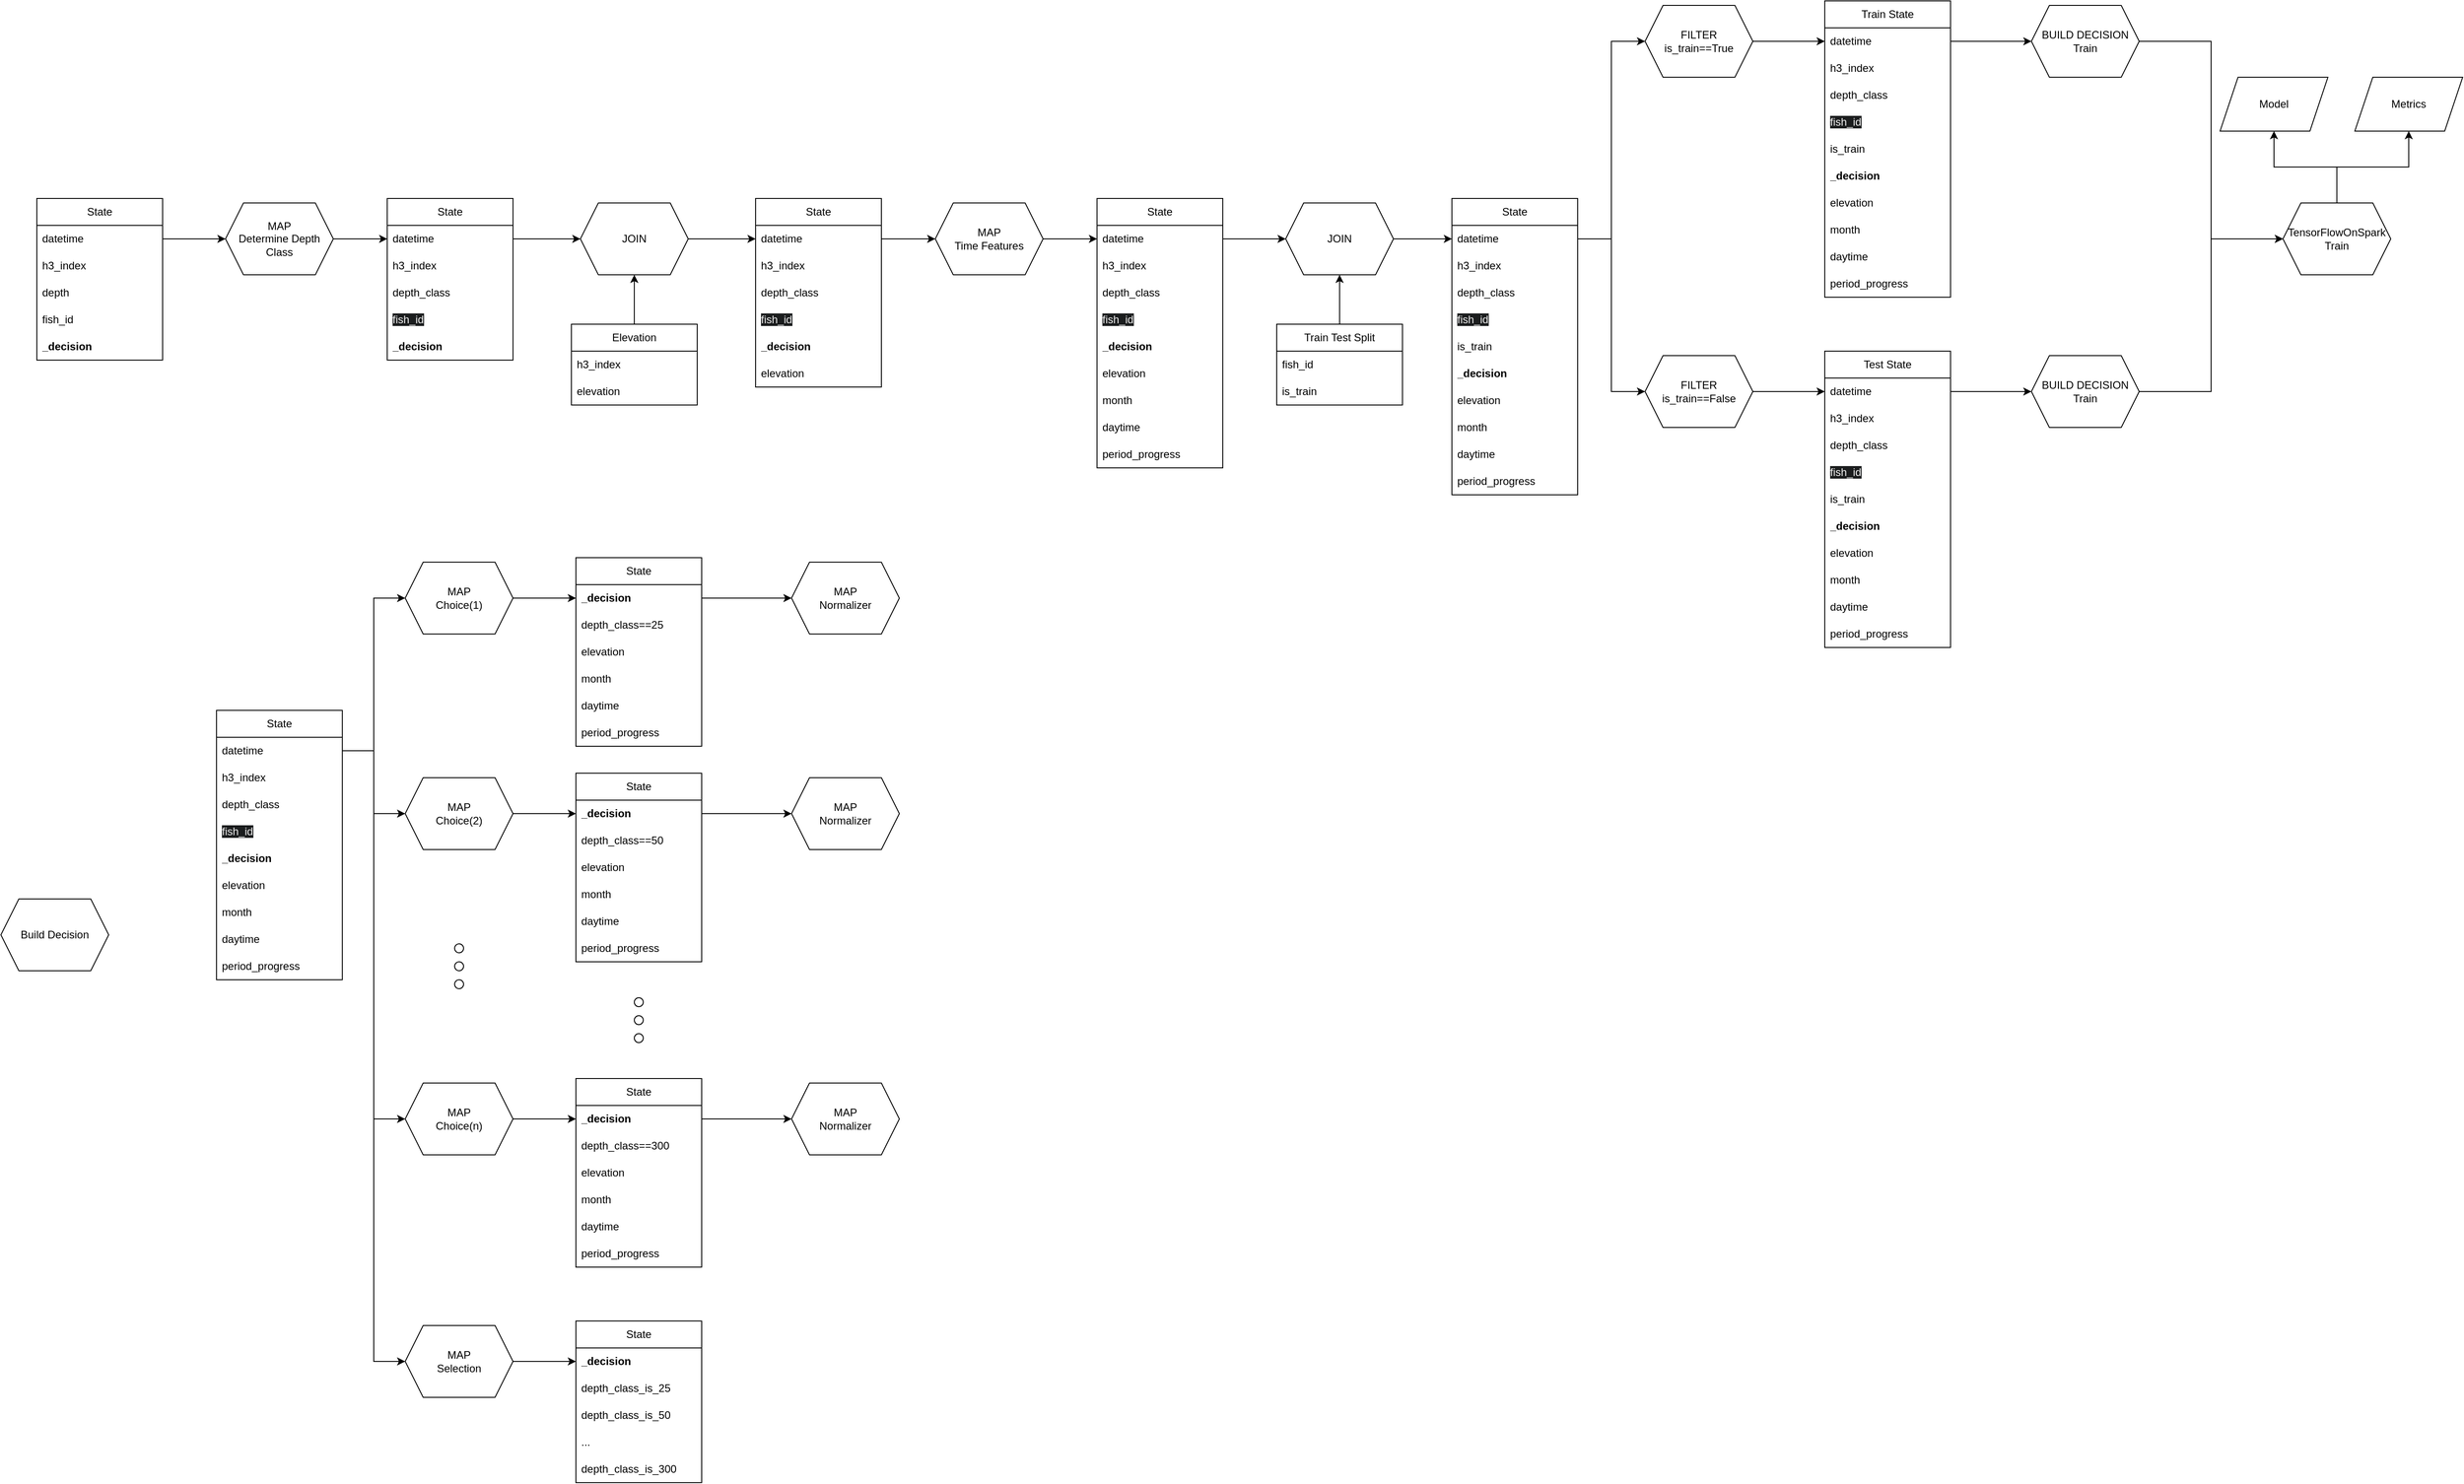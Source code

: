 <mxfile version="24.5.3" type="device">
  <diagram name="Page-1" id="E86EeXEcmg90PaaKGNug">
    <mxGraphModel dx="2213" dy="2139" grid="1" gridSize="10" guides="1" tooltips="1" connect="1" arrows="1" fold="1" page="1" pageScale="1" pageWidth="850" pageHeight="1100" math="0" shadow="0">
      <root>
        <mxCell id="0" />
        <mxCell id="1" parent="0" />
        <mxCell id="7WTOKNfVNyTTBPL0uS3q-1" value="State" style="swimlane;fontStyle=0;childLayout=stackLayout;horizontal=1;startSize=30;horizontalStack=0;resizeParent=1;resizeParentMax=0;resizeLast=0;collapsible=1;marginBottom=0;whiteSpace=wrap;html=1;" vertex="1" parent="1">
          <mxGeometry x="90" y="200" width="140" height="180" as="geometry" />
        </mxCell>
        <mxCell id="7WTOKNfVNyTTBPL0uS3q-2" value="datetime" style="text;strokeColor=none;fillColor=none;align=left;verticalAlign=middle;spacingLeft=4;spacingRight=4;overflow=hidden;points=[[0,0.5],[1,0.5]];portConstraint=eastwest;rotatable=0;whiteSpace=wrap;html=1;" vertex="1" parent="7WTOKNfVNyTTBPL0uS3q-1">
          <mxGeometry y="30" width="140" height="30" as="geometry" />
        </mxCell>
        <mxCell id="7WTOKNfVNyTTBPL0uS3q-3" value="h3_index" style="text;strokeColor=none;fillColor=none;align=left;verticalAlign=middle;spacingLeft=4;spacingRight=4;overflow=hidden;points=[[0,0.5],[1,0.5]];portConstraint=eastwest;rotatable=0;whiteSpace=wrap;html=1;" vertex="1" parent="7WTOKNfVNyTTBPL0uS3q-1">
          <mxGeometry y="60" width="140" height="30" as="geometry" />
        </mxCell>
        <mxCell id="7WTOKNfVNyTTBPL0uS3q-38" value="depth_class" style="text;strokeColor=none;fillColor=none;align=left;verticalAlign=middle;spacingLeft=4;spacingRight=4;overflow=hidden;points=[[0,0.5],[1,0.5]];portConstraint=eastwest;rotatable=0;whiteSpace=wrap;html=1;" vertex="1" parent="7WTOKNfVNyTTBPL0uS3q-1">
          <mxGeometry y="90" width="140" height="30" as="geometry" />
        </mxCell>
        <mxCell id="7WTOKNfVNyTTBPL0uS3q-114" value="&lt;meta charset=&quot;utf-8&quot;&gt;&lt;span style=&quot;color: rgb(240, 240, 240); font-family: Helvetica; font-size: 12px; font-style: normal; font-variant-ligatures: normal; font-variant-caps: normal; font-weight: 400; letter-spacing: normal; orphans: 2; text-align: left; text-indent: 0px; text-transform: none; widows: 2; word-spacing: 0px; -webkit-text-stroke-width: 0px; white-space: normal; background-color: rgb(27, 29, 30); text-decoration-thickness: initial; text-decoration-style: initial; text-decoration-color: initial; display: inline !important; float: none;&quot;&gt;fish_id&lt;/span&gt;" style="text;strokeColor=none;fillColor=none;align=left;verticalAlign=middle;spacingLeft=4;spacingRight=4;overflow=hidden;points=[[0,0.5],[1,0.5]];portConstraint=eastwest;rotatable=0;whiteSpace=wrap;html=1;" vertex="1" parent="7WTOKNfVNyTTBPL0uS3q-1">
          <mxGeometry y="120" width="140" height="30" as="geometry" />
        </mxCell>
        <mxCell id="7WTOKNfVNyTTBPL0uS3q-51" value="&lt;b&gt;_decision&lt;/b&gt;" style="text;strokeColor=none;fillColor=none;align=left;verticalAlign=middle;spacingLeft=4;spacingRight=4;overflow=hidden;points=[[0,0.5],[1,0.5]];portConstraint=eastwest;rotatable=0;whiteSpace=wrap;html=1;" vertex="1" parent="7WTOKNfVNyTTBPL0uS3q-1">
          <mxGeometry y="150" width="140" height="30" as="geometry" />
        </mxCell>
        <mxCell id="7WTOKNfVNyTTBPL0uS3q-15" style="edgeStyle=orthogonalEdgeStyle;rounded=0;orthogonalLoop=1;jettySize=auto;html=1;exitX=1;exitY=0.5;exitDx=0;exitDy=0;" edge="1" parent="1" source="7WTOKNfVNyTTBPL0uS3q-5" target="7WTOKNfVNyTTBPL0uS3q-12">
          <mxGeometry relative="1" as="geometry" />
        </mxCell>
        <mxCell id="7WTOKNfVNyTTBPL0uS3q-5" value="JOIN" style="shape=hexagon;perimeter=hexagonPerimeter2;whiteSpace=wrap;html=1;fixedSize=1;" vertex="1" parent="1">
          <mxGeometry x="305" y="205" width="120" height="80" as="geometry" />
        </mxCell>
        <mxCell id="7WTOKNfVNyTTBPL0uS3q-10" style="edgeStyle=orthogonalEdgeStyle;rounded=0;orthogonalLoop=1;jettySize=auto;html=1;exitX=0.5;exitY=0;exitDx=0;exitDy=0;entryX=0.5;entryY=1;entryDx=0;entryDy=0;" edge="1" parent="1" source="7WTOKNfVNyTTBPL0uS3q-6" target="7WTOKNfVNyTTBPL0uS3q-5">
          <mxGeometry relative="1" as="geometry" />
        </mxCell>
        <mxCell id="7WTOKNfVNyTTBPL0uS3q-6" value="Elevation" style="swimlane;fontStyle=0;childLayout=stackLayout;horizontal=1;startSize=30;horizontalStack=0;resizeParent=1;resizeParentMax=0;resizeLast=0;collapsible=1;marginBottom=0;whiteSpace=wrap;html=1;" vertex="1" parent="1">
          <mxGeometry x="295" y="340" width="140" height="90" as="geometry" />
        </mxCell>
        <mxCell id="7WTOKNfVNyTTBPL0uS3q-7" value="h3_index" style="text;strokeColor=none;fillColor=none;align=left;verticalAlign=middle;spacingLeft=4;spacingRight=4;overflow=hidden;points=[[0,0.5],[1,0.5]];portConstraint=eastwest;rotatable=0;whiteSpace=wrap;html=1;" vertex="1" parent="7WTOKNfVNyTTBPL0uS3q-6">
          <mxGeometry y="30" width="140" height="30" as="geometry" />
        </mxCell>
        <mxCell id="7WTOKNfVNyTTBPL0uS3q-8" value="elevation" style="text;strokeColor=none;fillColor=none;align=left;verticalAlign=middle;spacingLeft=4;spacingRight=4;overflow=hidden;points=[[0,0.5],[1,0.5]];portConstraint=eastwest;rotatable=0;whiteSpace=wrap;html=1;" vertex="1" parent="7WTOKNfVNyTTBPL0uS3q-6">
          <mxGeometry y="60" width="140" height="30" as="geometry" />
        </mxCell>
        <mxCell id="7WTOKNfVNyTTBPL0uS3q-9" style="edgeStyle=orthogonalEdgeStyle;rounded=0;orthogonalLoop=1;jettySize=auto;html=1;exitX=1;exitY=0.5;exitDx=0;exitDy=0;" edge="1" parent="1" source="7WTOKNfVNyTTBPL0uS3q-2" target="7WTOKNfVNyTTBPL0uS3q-5">
          <mxGeometry relative="1" as="geometry" />
        </mxCell>
        <mxCell id="7WTOKNfVNyTTBPL0uS3q-11" value="State" style="swimlane;fontStyle=0;childLayout=stackLayout;horizontal=1;startSize=30;horizontalStack=0;resizeParent=1;resizeParentMax=0;resizeLast=0;collapsible=1;marginBottom=0;whiteSpace=wrap;html=1;" vertex="1" parent="1">
          <mxGeometry x="500" y="200" width="140" height="210" as="geometry" />
        </mxCell>
        <mxCell id="7WTOKNfVNyTTBPL0uS3q-12" value="datetime" style="text;strokeColor=none;fillColor=none;align=left;verticalAlign=middle;spacingLeft=4;spacingRight=4;overflow=hidden;points=[[0,0.5],[1,0.5]];portConstraint=eastwest;rotatable=0;whiteSpace=wrap;html=1;" vertex="1" parent="7WTOKNfVNyTTBPL0uS3q-11">
          <mxGeometry y="30" width="140" height="30" as="geometry" />
        </mxCell>
        <mxCell id="7WTOKNfVNyTTBPL0uS3q-13" value="h3_index" style="text;strokeColor=none;fillColor=none;align=left;verticalAlign=middle;spacingLeft=4;spacingRight=4;overflow=hidden;points=[[0,0.5],[1,0.5]];portConstraint=eastwest;rotatable=0;whiteSpace=wrap;html=1;" vertex="1" parent="7WTOKNfVNyTTBPL0uS3q-11">
          <mxGeometry y="60" width="140" height="30" as="geometry" />
        </mxCell>
        <mxCell id="7WTOKNfVNyTTBPL0uS3q-46" value="depth_class" style="text;strokeColor=none;fillColor=none;align=left;verticalAlign=middle;spacingLeft=4;spacingRight=4;overflow=hidden;points=[[0,0.5],[1,0.5]];portConstraint=eastwest;rotatable=0;whiteSpace=wrap;html=1;" vertex="1" parent="7WTOKNfVNyTTBPL0uS3q-11">
          <mxGeometry y="90" width="140" height="30" as="geometry" />
        </mxCell>
        <mxCell id="7WTOKNfVNyTTBPL0uS3q-115" value="&lt;meta charset=&quot;utf-8&quot;&gt;&lt;span style=&quot;color: rgb(240, 240, 240); font-family: Helvetica; font-size: 12px; font-style: normal; font-variant-ligatures: normal; font-variant-caps: normal; font-weight: 400; letter-spacing: normal; orphans: 2; text-align: left; text-indent: 0px; text-transform: none; widows: 2; word-spacing: 0px; -webkit-text-stroke-width: 0px; white-space: normal; background-color: rgb(27, 29, 30); text-decoration-thickness: initial; text-decoration-style: initial; text-decoration-color: initial; display: inline !important; float: none;&quot;&gt;fish_id&lt;/span&gt;" style="text;strokeColor=none;fillColor=none;align=left;verticalAlign=middle;spacingLeft=4;spacingRight=4;overflow=hidden;points=[[0,0.5],[1,0.5]];portConstraint=eastwest;rotatable=0;whiteSpace=wrap;html=1;" vertex="1" parent="7WTOKNfVNyTTBPL0uS3q-11">
          <mxGeometry y="120" width="140" height="30" as="geometry" />
        </mxCell>
        <mxCell id="7WTOKNfVNyTTBPL0uS3q-52" value="&lt;b&gt;_decision&lt;/b&gt;" style="text;strokeColor=none;fillColor=none;align=left;verticalAlign=middle;spacingLeft=4;spacingRight=4;overflow=hidden;points=[[0,0.5],[1,0.5]];portConstraint=eastwest;rotatable=0;whiteSpace=wrap;html=1;" vertex="1" parent="7WTOKNfVNyTTBPL0uS3q-11">
          <mxGeometry y="150" width="140" height="30" as="geometry" />
        </mxCell>
        <mxCell id="7WTOKNfVNyTTBPL0uS3q-14" value="elevation" style="text;strokeColor=none;fillColor=none;align=left;verticalAlign=middle;spacingLeft=4;spacingRight=4;overflow=hidden;points=[[0,0.5],[1,0.5]];portConstraint=eastwest;rotatable=0;whiteSpace=wrap;html=1;" vertex="1" parent="7WTOKNfVNyTTBPL0uS3q-11">
          <mxGeometry y="180" width="140" height="30" as="geometry" />
        </mxCell>
        <mxCell id="7WTOKNfVNyTTBPL0uS3q-25" style="edgeStyle=orthogonalEdgeStyle;rounded=0;orthogonalLoop=1;jettySize=auto;html=1;exitX=1;exitY=0.5;exitDx=0;exitDy=0;" edge="1" parent="1" source="7WTOKNfVNyTTBPL0uS3q-16" target="7WTOKNfVNyTTBPL0uS3q-19">
          <mxGeometry relative="1" as="geometry" />
        </mxCell>
        <mxCell id="7WTOKNfVNyTTBPL0uS3q-16" value="&lt;div&gt;MAP&lt;/div&gt;Time Features" style="shape=hexagon;perimeter=hexagonPerimeter2;whiteSpace=wrap;html=1;fixedSize=1;" vertex="1" parent="1">
          <mxGeometry x="700" y="205" width="120" height="80" as="geometry" />
        </mxCell>
        <mxCell id="7WTOKNfVNyTTBPL0uS3q-17" style="edgeStyle=orthogonalEdgeStyle;rounded=0;orthogonalLoop=1;jettySize=auto;html=1;exitX=1;exitY=0.5;exitDx=0;exitDy=0;entryX=0;entryY=0.5;entryDx=0;entryDy=0;" edge="1" parent="1" source="7WTOKNfVNyTTBPL0uS3q-12" target="7WTOKNfVNyTTBPL0uS3q-16">
          <mxGeometry relative="1" as="geometry" />
        </mxCell>
        <mxCell id="7WTOKNfVNyTTBPL0uS3q-18" value="State" style="swimlane;fontStyle=0;childLayout=stackLayout;horizontal=1;startSize=30;horizontalStack=0;resizeParent=1;resizeParentMax=0;resizeLast=0;collapsible=1;marginBottom=0;whiteSpace=wrap;html=1;" vertex="1" parent="1">
          <mxGeometry x="880" y="200" width="140" height="300" as="geometry" />
        </mxCell>
        <mxCell id="7WTOKNfVNyTTBPL0uS3q-19" value="datetime" style="text;strokeColor=none;fillColor=none;align=left;verticalAlign=middle;spacingLeft=4;spacingRight=4;overflow=hidden;points=[[0,0.5],[1,0.5]];portConstraint=eastwest;rotatable=0;whiteSpace=wrap;html=1;" vertex="1" parent="7WTOKNfVNyTTBPL0uS3q-18">
          <mxGeometry y="30" width="140" height="30" as="geometry" />
        </mxCell>
        <mxCell id="7WTOKNfVNyTTBPL0uS3q-20" value="h3_index" style="text;strokeColor=none;fillColor=none;align=left;verticalAlign=middle;spacingLeft=4;spacingRight=4;overflow=hidden;points=[[0,0.5],[1,0.5]];portConstraint=eastwest;rotatable=0;whiteSpace=wrap;html=1;" vertex="1" parent="7WTOKNfVNyTTBPL0uS3q-18">
          <mxGeometry y="60" width="140" height="30" as="geometry" />
        </mxCell>
        <mxCell id="7WTOKNfVNyTTBPL0uS3q-47" value="depth_class" style="text;strokeColor=none;fillColor=none;align=left;verticalAlign=middle;spacingLeft=4;spacingRight=4;overflow=hidden;points=[[0,0.5],[1,0.5]];portConstraint=eastwest;rotatable=0;whiteSpace=wrap;html=1;" vertex="1" parent="7WTOKNfVNyTTBPL0uS3q-18">
          <mxGeometry y="90" width="140" height="30" as="geometry" />
        </mxCell>
        <mxCell id="7WTOKNfVNyTTBPL0uS3q-116" value="&lt;meta charset=&quot;utf-8&quot;&gt;&lt;span style=&quot;color: rgb(240, 240, 240); font-family: Helvetica; font-size: 12px; font-style: normal; font-variant-ligatures: normal; font-variant-caps: normal; font-weight: 400; letter-spacing: normal; orphans: 2; text-align: left; text-indent: 0px; text-transform: none; widows: 2; word-spacing: 0px; -webkit-text-stroke-width: 0px; white-space: normal; background-color: rgb(27, 29, 30); text-decoration-thickness: initial; text-decoration-style: initial; text-decoration-color: initial; display: inline !important; float: none;&quot;&gt;fish_id&lt;/span&gt;" style="text;strokeColor=none;fillColor=none;align=left;verticalAlign=middle;spacingLeft=4;spacingRight=4;overflow=hidden;points=[[0,0.5],[1,0.5]];portConstraint=eastwest;rotatable=0;whiteSpace=wrap;html=1;" vertex="1" parent="7WTOKNfVNyTTBPL0uS3q-18">
          <mxGeometry y="120" width="140" height="30" as="geometry" />
        </mxCell>
        <mxCell id="7WTOKNfVNyTTBPL0uS3q-53" value="&lt;b&gt;_decision&lt;/b&gt;" style="text;strokeColor=none;fillColor=none;align=left;verticalAlign=middle;spacingLeft=4;spacingRight=4;overflow=hidden;points=[[0,0.5],[1,0.5]];portConstraint=eastwest;rotatable=0;whiteSpace=wrap;html=1;" vertex="1" parent="7WTOKNfVNyTTBPL0uS3q-18">
          <mxGeometry y="150" width="140" height="30" as="geometry" />
        </mxCell>
        <mxCell id="7WTOKNfVNyTTBPL0uS3q-21" value="elevation" style="text;strokeColor=none;fillColor=none;align=left;verticalAlign=middle;spacingLeft=4;spacingRight=4;overflow=hidden;points=[[0,0.5],[1,0.5]];portConstraint=eastwest;rotatable=0;whiteSpace=wrap;html=1;" vertex="1" parent="7WTOKNfVNyTTBPL0uS3q-18">
          <mxGeometry y="180" width="140" height="30" as="geometry" />
        </mxCell>
        <mxCell id="7WTOKNfVNyTTBPL0uS3q-24" value="month" style="text;strokeColor=none;fillColor=none;align=left;verticalAlign=middle;spacingLeft=4;spacingRight=4;overflow=hidden;points=[[0,0.5],[1,0.5]];portConstraint=eastwest;rotatable=0;whiteSpace=wrap;html=1;" vertex="1" parent="7WTOKNfVNyTTBPL0uS3q-18">
          <mxGeometry y="210" width="140" height="30" as="geometry" />
        </mxCell>
        <mxCell id="7WTOKNfVNyTTBPL0uS3q-23" value="daytime" style="text;strokeColor=none;fillColor=none;align=left;verticalAlign=middle;spacingLeft=4;spacingRight=4;overflow=hidden;points=[[0,0.5],[1,0.5]];portConstraint=eastwest;rotatable=0;whiteSpace=wrap;html=1;" vertex="1" parent="7WTOKNfVNyTTBPL0uS3q-18">
          <mxGeometry y="240" width="140" height="30" as="geometry" />
        </mxCell>
        <mxCell id="7WTOKNfVNyTTBPL0uS3q-22" value="period_progress" style="text;strokeColor=none;fillColor=none;align=left;verticalAlign=middle;spacingLeft=4;spacingRight=4;overflow=hidden;points=[[0,0.5],[1,0.5]];portConstraint=eastwest;rotatable=0;whiteSpace=wrap;html=1;" vertex="1" parent="7WTOKNfVNyTTBPL0uS3q-18">
          <mxGeometry y="270" width="140" height="30" as="geometry" />
        </mxCell>
        <mxCell id="7WTOKNfVNyTTBPL0uS3q-39" value="State" style="swimlane;fontStyle=0;childLayout=stackLayout;horizontal=1;startSize=30;horizontalStack=0;resizeParent=1;resizeParentMax=0;resizeLast=0;collapsible=1;marginBottom=0;whiteSpace=wrap;html=1;" vertex="1" parent="1">
          <mxGeometry x="-300" y="200" width="140" height="180" as="geometry" />
        </mxCell>
        <mxCell id="7WTOKNfVNyTTBPL0uS3q-40" value="datetime" style="text;strokeColor=none;fillColor=none;align=left;verticalAlign=middle;spacingLeft=4;spacingRight=4;overflow=hidden;points=[[0,0.5],[1,0.5]];portConstraint=eastwest;rotatable=0;whiteSpace=wrap;html=1;" vertex="1" parent="7WTOKNfVNyTTBPL0uS3q-39">
          <mxGeometry y="30" width="140" height="30" as="geometry" />
        </mxCell>
        <mxCell id="7WTOKNfVNyTTBPL0uS3q-41" value="h3_index" style="text;strokeColor=none;fillColor=none;align=left;verticalAlign=middle;spacingLeft=4;spacingRight=4;overflow=hidden;points=[[0,0.5],[1,0.5]];portConstraint=eastwest;rotatable=0;whiteSpace=wrap;html=1;" vertex="1" parent="7WTOKNfVNyTTBPL0uS3q-39">
          <mxGeometry y="60" width="140" height="30" as="geometry" />
        </mxCell>
        <mxCell id="7WTOKNfVNyTTBPL0uS3q-42" value="depth" style="text;strokeColor=none;fillColor=none;align=left;verticalAlign=middle;spacingLeft=4;spacingRight=4;overflow=hidden;points=[[0,0.5],[1,0.5]];portConstraint=eastwest;rotatable=0;whiteSpace=wrap;html=1;" vertex="1" parent="7WTOKNfVNyTTBPL0uS3q-39">
          <mxGeometry y="90" width="140" height="30" as="geometry" />
        </mxCell>
        <mxCell id="7WTOKNfVNyTTBPL0uS3q-113" value="fish_id" style="text;strokeColor=none;fillColor=none;align=left;verticalAlign=middle;spacingLeft=4;spacingRight=4;overflow=hidden;points=[[0,0.5],[1,0.5]];portConstraint=eastwest;rotatable=0;whiteSpace=wrap;html=1;" vertex="1" parent="7WTOKNfVNyTTBPL0uS3q-39">
          <mxGeometry y="120" width="140" height="30" as="geometry" />
        </mxCell>
        <mxCell id="7WTOKNfVNyTTBPL0uS3q-49" value="&lt;b&gt;_decision&lt;/b&gt;" style="text;strokeColor=none;fillColor=none;align=left;verticalAlign=middle;spacingLeft=4;spacingRight=4;overflow=hidden;points=[[0,0.5],[1,0.5]];portConstraint=eastwest;rotatable=0;whiteSpace=wrap;html=1;" vertex="1" parent="7WTOKNfVNyTTBPL0uS3q-39">
          <mxGeometry y="150" width="140" height="30" as="geometry" />
        </mxCell>
        <mxCell id="7WTOKNfVNyTTBPL0uS3q-45" style="edgeStyle=orthogonalEdgeStyle;rounded=0;orthogonalLoop=1;jettySize=auto;html=1;exitX=1;exitY=0.5;exitDx=0;exitDy=0;entryX=0;entryY=0.5;entryDx=0;entryDy=0;" edge="1" parent="1" source="7WTOKNfVNyTTBPL0uS3q-43" target="7WTOKNfVNyTTBPL0uS3q-2">
          <mxGeometry relative="1" as="geometry" />
        </mxCell>
        <mxCell id="7WTOKNfVNyTTBPL0uS3q-43" value="MAP&lt;div&gt;Determine Depth&lt;/div&gt;&lt;div&gt;Class&lt;/div&gt;" style="shape=hexagon;perimeter=hexagonPerimeter2;whiteSpace=wrap;html=1;fixedSize=1;" vertex="1" parent="1">
          <mxGeometry x="-90" y="205" width="120" height="80" as="geometry" />
        </mxCell>
        <mxCell id="7WTOKNfVNyTTBPL0uS3q-44" style="edgeStyle=orthogonalEdgeStyle;rounded=0;orthogonalLoop=1;jettySize=auto;html=1;exitX=1;exitY=0.5;exitDx=0;exitDy=0;entryX=0;entryY=0.5;entryDx=0;entryDy=0;" edge="1" parent="1" source="7WTOKNfVNyTTBPL0uS3q-40" target="7WTOKNfVNyTTBPL0uS3q-43">
          <mxGeometry relative="1" as="geometry" />
        </mxCell>
        <mxCell id="7WTOKNfVNyTTBPL0uS3q-112" style="edgeStyle=orthogonalEdgeStyle;rounded=0;orthogonalLoop=1;jettySize=auto;html=1;exitX=0.5;exitY=0;exitDx=0;exitDy=0;entryX=0.5;entryY=1;entryDx=0;entryDy=0;" edge="1" parent="1" source="7WTOKNfVNyTTBPL0uS3q-106" target="7WTOKNfVNyTTBPL0uS3q-111">
          <mxGeometry relative="1" as="geometry" />
        </mxCell>
        <mxCell id="7WTOKNfVNyTTBPL0uS3q-281" style="edgeStyle=orthogonalEdgeStyle;rounded=0;orthogonalLoop=1;jettySize=auto;html=1;exitX=0.5;exitY=0;exitDx=0;exitDy=0;entryX=0.5;entryY=1;entryDx=0;entryDy=0;" edge="1" parent="1" source="7WTOKNfVNyTTBPL0uS3q-106" target="7WTOKNfVNyTTBPL0uS3q-280">
          <mxGeometry relative="1" as="geometry" />
        </mxCell>
        <mxCell id="7WTOKNfVNyTTBPL0uS3q-106" value="&lt;div&gt;TensorFlowOnSpark&lt;/div&gt;&lt;div&gt;Train&lt;/div&gt;" style="shape=hexagon;perimeter=hexagonPerimeter2;whiteSpace=wrap;html=1;fixedSize=1;" vertex="1" parent="1">
          <mxGeometry x="2200" y="205" width="120" height="80" as="geometry" />
        </mxCell>
        <mxCell id="7WTOKNfVNyTTBPL0uS3q-111" value="Model" style="shape=parallelogram;perimeter=parallelogramPerimeter;whiteSpace=wrap;html=1;fixedSize=1;" vertex="1" parent="1">
          <mxGeometry x="2130" y="65" width="120" height="60" as="geometry" />
        </mxCell>
        <mxCell id="7WTOKNfVNyTTBPL0uS3q-117" value="Build Decision" style="shape=hexagon;perimeter=hexagonPerimeter2;whiteSpace=wrap;html=1;fixedSize=1;" vertex="1" parent="1">
          <mxGeometry x="-340" y="980" width="120" height="80" as="geometry" />
        </mxCell>
        <mxCell id="7WTOKNfVNyTTBPL0uS3q-166" value="State" style="swimlane;fontStyle=0;childLayout=stackLayout;horizontal=1;startSize=30;horizontalStack=0;resizeParent=1;resizeParentMax=0;resizeLast=0;collapsible=1;marginBottom=0;whiteSpace=wrap;html=1;" vertex="1" parent="1">
          <mxGeometry x="-100" y="770" width="140" height="300" as="geometry" />
        </mxCell>
        <mxCell id="7WTOKNfVNyTTBPL0uS3q-167" value="datetime" style="text;strokeColor=none;fillColor=none;align=left;verticalAlign=middle;spacingLeft=4;spacingRight=4;overflow=hidden;points=[[0,0.5],[1,0.5]];portConstraint=eastwest;rotatable=0;whiteSpace=wrap;html=1;" vertex="1" parent="7WTOKNfVNyTTBPL0uS3q-166">
          <mxGeometry y="30" width="140" height="30" as="geometry" />
        </mxCell>
        <mxCell id="7WTOKNfVNyTTBPL0uS3q-168" value="h3_index" style="text;strokeColor=none;fillColor=none;align=left;verticalAlign=middle;spacingLeft=4;spacingRight=4;overflow=hidden;points=[[0,0.5],[1,0.5]];portConstraint=eastwest;rotatable=0;whiteSpace=wrap;html=1;" vertex="1" parent="7WTOKNfVNyTTBPL0uS3q-166">
          <mxGeometry y="60" width="140" height="30" as="geometry" />
        </mxCell>
        <mxCell id="7WTOKNfVNyTTBPL0uS3q-169" value="depth_class" style="text;strokeColor=none;fillColor=none;align=left;verticalAlign=middle;spacingLeft=4;spacingRight=4;overflow=hidden;points=[[0,0.5],[1,0.5]];portConstraint=eastwest;rotatable=0;whiteSpace=wrap;html=1;" vertex="1" parent="7WTOKNfVNyTTBPL0uS3q-166">
          <mxGeometry y="90" width="140" height="30" as="geometry" />
        </mxCell>
        <mxCell id="7WTOKNfVNyTTBPL0uS3q-170" value="&lt;meta charset=&quot;utf-8&quot;&gt;&lt;span style=&quot;color: rgb(240, 240, 240); font-family: Helvetica; font-size: 12px; font-style: normal; font-variant-ligatures: normal; font-variant-caps: normal; font-weight: 400; letter-spacing: normal; orphans: 2; text-align: left; text-indent: 0px; text-transform: none; widows: 2; word-spacing: 0px; -webkit-text-stroke-width: 0px; white-space: normal; background-color: rgb(27, 29, 30); text-decoration-thickness: initial; text-decoration-style: initial; text-decoration-color: initial; display: inline !important; float: none;&quot;&gt;fish_id&lt;/span&gt;" style="text;strokeColor=none;fillColor=none;align=left;verticalAlign=middle;spacingLeft=4;spacingRight=4;overflow=hidden;points=[[0,0.5],[1,0.5]];portConstraint=eastwest;rotatable=0;whiteSpace=wrap;html=1;" vertex="1" parent="7WTOKNfVNyTTBPL0uS3q-166">
          <mxGeometry y="120" width="140" height="30" as="geometry" />
        </mxCell>
        <mxCell id="7WTOKNfVNyTTBPL0uS3q-171" value="&lt;b&gt;_decision&lt;/b&gt;" style="text;strokeColor=none;fillColor=none;align=left;verticalAlign=middle;spacingLeft=4;spacingRight=4;overflow=hidden;points=[[0,0.5],[1,0.5]];portConstraint=eastwest;rotatable=0;whiteSpace=wrap;html=1;" vertex="1" parent="7WTOKNfVNyTTBPL0uS3q-166">
          <mxGeometry y="150" width="140" height="30" as="geometry" />
        </mxCell>
        <mxCell id="7WTOKNfVNyTTBPL0uS3q-172" value="elevation" style="text;strokeColor=none;fillColor=none;align=left;verticalAlign=middle;spacingLeft=4;spacingRight=4;overflow=hidden;points=[[0,0.5],[1,0.5]];portConstraint=eastwest;rotatable=0;whiteSpace=wrap;html=1;" vertex="1" parent="7WTOKNfVNyTTBPL0uS3q-166">
          <mxGeometry y="180" width="140" height="30" as="geometry" />
        </mxCell>
        <mxCell id="7WTOKNfVNyTTBPL0uS3q-173" value="month" style="text;strokeColor=none;fillColor=none;align=left;verticalAlign=middle;spacingLeft=4;spacingRight=4;overflow=hidden;points=[[0,0.5],[1,0.5]];portConstraint=eastwest;rotatable=0;whiteSpace=wrap;html=1;" vertex="1" parent="7WTOKNfVNyTTBPL0uS3q-166">
          <mxGeometry y="210" width="140" height="30" as="geometry" />
        </mxCell>
        <mxCell id="7WTOKNfVNyTTBPL0uS3q-174" value="daytime" style="text;strokeColor=none;fillColor=none;align=left;verticalAlign=middle;spacingLeft=4;spacingRight=4;overflow=hidden;points=[[0,0.5],[1,0.5]];portConstraint=eastwest;rotatable=0;whiteSpace=wrap;html=1;" vertex="1" parent="7WTOKNfVNyTTBPL0uS3q-166">
          <mxGeometry y="240" width="140" height="30" as="geometry" />
        </mxCell>
        <mxCell id="7WTOKNfVNyTTBPL0uS3q-175" value="period_progress" style="text;strokeColor=none;fillColor=none;align=left;verticalAlign=middle;spacingLeft=4;spacingRight=4;overflow=hidden;points=[[0,0.5],[1,0.5]];portConstraint=eastwest;rotatable=0;whiteSpace=wrap;html=1;" vertex="1" parent="7WTOKNfVNyTTBPL0uS3q-166">
          <mxGeometry y="270" width="140" height="30" as="geometry" />
        </mxCell>
        <mxCell id="7WTOKNfVNyTTBPL0uS3q-176" style="edgeStyle=orthogonalEdgeStyle;rounded=0;orthogonalLoop=1;jettySize=auto;html=1;exitX=1;exitY=0.5;exitDx=0;exitDy=0;entryX=0;entryY=0.5;entryDx=0;entryDy=0;" edge="1" parent="1" source="7WTOKNfVNyTTBPL0uS3q-177">
          <mxGeometry relative="1" as="geometry">
            <mxPoint x="300" y="645" as="targetPoint" />
          </mxGeometry>
        </mxCell>
        <mxCell id="7WTOKNfVNyTTBPL0uS3q-177" value="&lt;div&gt;MAP&lt;/div&gt;&lt;div&gt;Choice(1)&lt;/div&gt;" style="shape=hexagon;perimeter=hexagonPerimeter2;whiteSpace=wrap;html=1;fixedSize=1;" vertex="1" parent="1">
          <mxGeometry x="110" y="605" width="120" height="80" as="geometry" />
        </mxCell>
        <mxCell id="7WTOKNfVNyTTBPL0uS3q-178" style="edgeStyle=orthogonalEdgeStyle;rounded=0;orthogonalLoop=1;jettySize=auto;html=1;exitX=1;exitY=0.5;exitDx=0;exitDy=0;entryX=0;entryY=0.5;entryDx=0;entryDy=0;" edge="1" parent="1" source="7WTOKNfVNyTTBPL0uS3q-167" target="7WTOKNfVNyTTBPL0uS3q-177">
          <mxGeometry relative="1" as="geometry" />
        </mxCell>
        <mxCell id="7WTOKNfVNyTTBPL0uS3q-179" value="State" style="swimlane;fontStyle=0;childLayout=stackLayout;horizontal=1;startSize=30;horizontalStack=0;resizeParent=1;resizeParentMax=0;resizeLast=0;collapsible=1;marginBottom=0;whiteSpace=wrap;html=1;" vertex="1" parent="1">
          <mxGeometry x="300" y="600" width="140" height="210" as="geometry" />
        </mxCell>
        <mxCell id="7WTOKNfVNyTTBPL0uS3q-180" value="&lt;b&gt;_decision&lt;/b&gt;" style="text;strokeColor=none;fillColor=none;align=left;verticalAlign=middle;spacingLeft=4;spacingRight=4;overflow=hidden;points=[[0,0.5],[1,0.5]];portConstraint=eastwest;rotatable=0;whiteSpace=wrap;html=1;" vertex="1" parent="7WTOKNfVNyTTBPL0uS3q-179">
          <mxGeometry y="30" width="140" height="30" as="geometry" />
        </mxCell>
        <mxCell id="7WTOKNfVNyTTBPL0uS3q-181" value="depth_class==25" style="text;strokeColor=none;fillColor=none;align=left;verticalAlign=middle;spacingLeft=4;spacingRight=4;overflow=hidden;points=[[0,0.5],[1,0.5]];portConstraint=eastwest;rotatable=0;whiteSpace=wrap;html=1;" vertex="1" parent="7WTOKNfVNyTTBPL0uS3q-179">
          <mxGeometry y="60" width="140" height="30" as="geometry" />
        </mxCell>
        <mxCell id="7WTOKNfVNyTTBPL0uS3q-182" value="elevation" style="text;strokeColor=none;fillColor=none;align=left;verticalAlign=middle;spacingLeft=4;spacingRight=4;overflow=hidden;points=[[0,0.5],[1,0.5]];portConstraint=eastwest;rotatable=0;whiteSpace=wrap;html=1;" vertex="1" parent="7WTOKNfVNyTTBPL0uS3q-179">
          <mxGeometry y="90" width="140" height="30" as="geometry" />
        </mxCell>
        <mxCell id="7WTOKNfVNyTTBPL0uS3q-183" value="month" style="text;strokeColor=none;fillColor=none;align=left;verticalAlign=middle;spacingLeft=4;spacingRight=4;overflow=hidden;points=[[0,0.5],[1,0.5]];portConstraint=eastwest;rotatable=0;whiteSpace=wrap;html=1;" vertex="1" parent="7WTOKNfVNyTTBPL0uS3q-179">
          <mxGeometry y="120" width="140" height="30" as="geometry" />
        </mxCell>
        <mxCell id="7WTOKNfVNyTTBPL0uS3q-184" value="daytime" style="text;strokeColor=none;fillColor=none;align=left;verticalAlign=middle;spacingLeft=4;spacingRight=4;overflow=hidden;points=[[0,0.5],[1,0.5]];portConstraint=eastwest;rotatable=0;whiteSpace=wrap;html=1;" vertex="1" parent="7WTOKNfVNyTTBPL0uS3q-179">
          <mxGeometry y="150" width="140" height="30" as="geometry" />
        </mxCell>
        <mxCell id="7WTOKNfVNyTTBPL0uS3q-185" value="period_progress" style="text;strokeColor=none;fillColor=none;align=left;verticalAlign=middle;spacingLeft=4;spacingRight=4;overflow=hidden;points=[[0,0.5],[1,0.5]];portConstraint=eastwest;rotatable=0;whiteSpace=wrap;html=1;" vertex="1" parent="7WTOKNfVNyTTBPL0uS3q-179">
          <mxGeometry y="180" width="140" height="30" as="geometry" />
        </mxCell>
        <mxCell id="7WTOKNfVNyTTBPL0uS3q-186" style="edgeStyle=orthogonalEdgeStyle;rounded=0;orthogonalLoop=1;jettySize=auto;html=1;exitX=1;exitY=0.5;exitDx=0;exitDy=0;entryX=0;entryY=0.5;entryDx=0;entryDy=0;" edge="1" parent="1" source="7WTOKNfVNyTTBPL0uS3q-187">
          <mxGeometry relative="1" as="geometry">
            <mxPoint x="300" y="885" as="targetPoint" />
          </mxGeometry>
        </mxCell>
        <mxCell id="7WTOKNfVNyTTBPL0uS3q-187" value="&lt;div&gt;MAP&lt;/div&gt;&lt;div&gt;Choice(2)&lt;/div&gt;" style="shape=hexagon;perimeter=hexagonPerimeter2;whiteSpace=wrap;html=1;fixedSize=1;" vertex="1" parent="1">
          <mxGeometry x="110" y="845" width="120" height="80" as="geometry" />
        </mxCell>
        <mxCell id="7WTOKNfVNyTTBPL0uS3q-188" value="State" style="swimlane;fontStyle=0;childLayout=stackLayout;horizontal=1;startSize=30;horizontalStack=0;resizeParent=1;resizeParentMax=0;resizeLast=0;collapsible=1;marginBottom=0;whiteSpace=wrap;html=1;" vertex="1" parent="1">
          <mxGeometry x="300" y="840" width="140" height="210" as="geometry" />
        </mxCell>
        <mxCell id="7WTOKNfVNyTTBPL0uS3q-189" value="&lt;b&gt;_decision&lt;/b&gt;" style="text;strokeColor=none;fillColor=none;align=left;verticalAlign=middle;spacingLeft=4;spacingRight=4;overflow=hidden;points=[[0,0.5],[1,0.5]];portConstraint=eastwest;rotatable=0;whiteSpace=wrap;html=1;" vertex="1" parent="7WTOKNfVNyTTBPL0uS3q-188">
          <mxGeometry y="30" width="140" height="30" as="geometry" />
        </mxCell>
        <mxCell id="7WTOKNfVNyTTBPL0uS3q-190" value="depth_class==50" style="text;strokeColor=none;fillColor=none;align=left;verticalAlign=middle;spacingLeft=4;spacingRight=4;overflow=hidden;points=[[0,0.5],[1,0.5]];portConstraint=eastwest;rotatable=0;whiteSpace=wrap;html=1;" vertex="1" parent="7WTOKNfVNyTTBPL0uS3q-188">
          <mxGeometry y="60" width="140" height="30" as="geometry" />
        </mxCell>
        <mxCell id="7WTOKNfVNyTTBPL0uS3q-191" value="elevation" style="text;strokeColor=none;fillColor=none;align=left;verticalAlign=middle;spacingLeft=4;spacingRight=4;overflow=hidden;points=[[0,0.5],[1,0.5]];portConstraint=eastwest;rotatable=0;whiteSpace=wrap;html=1;" vertex="1" parent="7WTOKNfVNyTTBPL0uS3q-188">
          <mxGeometry y="90" width="140" height="30" as="geometry" />
        </mxCell>
        <mxCell id="7WTOKNfVNyTTBPL0uS3q-192" value="month" style="text;strokeColor=none;fillColor=none;align=left;verticalAlign=middle;spacingLeft=4;spacingRight=4;overflow=hidden;points=[[0,0.5],[1,0.5]];portConstraint=eastwest;rotatable=0;whiteSpace=wrap;html=1;" vertex="1" parent="7WTOKNfVNyTTBPL0uS3q-188">
          <mxGeometry y="120" width="140" height="30" as="geometry" />
        </mxCell>
        <mxCell id="7WTOKNfVNyTTBPL0uS3q-193" value="daytime" style="text;strokeColor=none;fillColor=none;align=left;verticalAlign=middle;spacingLeft=4;spacingRight=4;overflow=hidden;points=[[0,0.5],[1,0.5]];portConstraint=eastwest;rotatable=0;whiteSpace=wrap;html=1;" vertex="1" parent="7WTOKNfVNyTTBPL0uS3q-188">
          <mxGeometry y="150" width="140" height="30" as="geometry" />
        </mxCell>
        <mxCell id="7WTOKNfVNyTTBPL0uS3q-194" value="period_progress" style="text;strokeColor=none;fillColor=none;align=left;verticalAlign=middle;spacingLeft=4;spacingRight=4;overflow=hidden;points=[[0,0.5],[1,0.5]];portConstraint=eastwest;rotatable=0;whiteSpace=wrap;html=1;" vertex="1" parent="7WTOKNfVNyTTBPL0uS3q-188">
          <mxGeometry y="180" width="140" height="30" as="geometry" />
        </mxCell>
        <mxCell id="7WTOKNfVNyTTBPL0uS3q-195" style="edgeStyle=orthogonalEdgeStyle;rounded=0;orthogonalLoop=1;jettySize=auto;html=1;exitX=1;exitY=0.5;exitDx=0;exitDy=0;entryX=0;entryY=0.5;entryDx=0;entryDy=0;" edge="1" parent="1" source="7WTOKNfVNyTTBPL0uS3q-167" target="7WTOKNfVNyTTBPL0uS3q-187">
          <mxGeometry relative="1" as="geometry" />
        </mxCell>
        <mxCell id="7WTOKNfVNyTTBPL0uS3q-196" style="edgeStyle=orthogonalEdgeStyle;rounded=0;orthogonalLoop=1;jettySize=auto;html=1;exitX=1;exitY=0.5;exitDx=0;exitDy=0;entryX=0;entryY=0.5;entryDx=0;entryDy=0;" edge="1" parent="1" source="7WTOKNfVNyTTBPL0uS3q-197">
          <mxGeometry relative="1" as="geometry">
            <mxPoint x="300" y="1225" as="targetPoint" />
          </mxGeometry>
        </mxCell>
        <mxCell id="7WTOKNfVNyTTBPL0uS3q-197" value="&lt;div&gt;MAP&lt;/div&gt;&lt;div&gt;Choice(n)&lt;/div&gt;" style="shape=hexagon;perimeter=hexagonPerimeter2;whiteSpace=wrap;html=1;fixedSize=1;" vertex="1" parent="1">
          <mxGeometry x="110" y="1185" width="120" height="80" as="geometry" />
        </mxCell>
        <mxCell id="7WTOKNfVNyTTBPL0uS3q-198" value="State" style="swimlane;fontStyle=0;childLayout=stackLayout;horizontal=1;startSize=30;horizontalStack=0;resizeParent=1;resizeParentMax=0;resizeLast=0;collapsible=1;marginBottom=0;whiteSpace=wrap;html=1;" vertex="1" parent="1">
          <mxGeometry x="300" y="1180" width="140" height="210" as="geometry" />
        </mxCell>
        <mxCell id="7WTOKNfVNyTTBPL0uS3q-199" value="&lt;b&gt;_decision&lt;/b&gt;" style="text;strokeColor=none;fillColor=none;align=left;verticalAlign=middle;spacingLeft=4;spacingRight=4;overflow=hidden;points=[[0,0.5],[1,0.5]];portConstraint=eastwest;rotatable=0;whiteSpace=wrap;html=1;" vertex="1" parent="7WTOKNfVNyTTBPL0uS3q-198">
          <mxGeometry y="30" width="140" height="30" as="geometry" />
        </mxCell>
        <mxCell id="7WTOKNfVNyTTBPL0uS3q-200" value="depth_class==300" style="text;strokeColor=none;fillColor=none;align=left;verticalAlign=middle;spacingLeft=4;spacingRight=4;overflow=hidden;points=[[0,0.5],[1,0.5]];portConstraint=eastwest;rotatable=0;whiteSpace=wrap;html=1;" vertex="1" parent="7WTOKNfVNyTTBPL0uS3q-198">
          <mxGeometry y="60" width="140" height="30" as="geometry" />
        </mxCell>
        <mxCell id="7WTOKNfVNyTTBPL0uS3q-201" value="elevation" style="text;strokeColor=none;fillColor=none;align=left;verticalAlign=middle;spacingLeft=4;spacingRight=4;overflow=hidden;points=[[0,0.5],[1,0.5]];portConstraint=eastwest;rotatable=0;whiteSpace=wrap;html=1;" vertex="1" parent="7WTOKNfVNyTTBPL0uS3q-198">
          <mxGeometry y="90" width="140" height="30" as="geometry" />
        </mxCell>
        <mxCell id="7WTOKNfVNyTTBPL0uS3q-202" value="month" style="text;strokeColor=none;fillColor=none;align=left;verticalAlign=middle;spacingLeft=4;spacingRight=4;overflow=hidden;points=[[0,0.5],[1,0.5]];portConstraint=eastwest;rotatable=0;whiteSpace=wrap;html=1;" vertex="1" parent="7WTOKNfVNyTTBPL0uS3q-198">
          <mxGeometry y="120" width="140" height="30" as="geometry" />
        </mxCell>
        <mxCell id="7WTOKNfVNyTTBPL0uS3q-203" value="daytime" style="text;strokeColor=none;fillColor=none;align=left;verticalAlign=middle;spacingLeft=4;spacingRight=4;overflow=hidden;points=[[0,0.5],[1,0.5]];portConstraint=eastwest;rotatable=0;whiteSpace=wrap;html=1;" vertex="1" parent="7WTOKNfVNyTTBPL0uS3q-198">
          <mxGeometry y="150" width="140" height="30" as="geometry" />
        </mxCell>
        <mxCell id="7WTOKNfVNyTTBPL0uS3q-204" value="period_progress" style="text;strokeColor=none;fillColor=none;align=left;verticalAlign=middle;spacingLeft=4;spacingRight=4;overflow=hidden;points=[[0,0.5],[1,0.5]];portConstraint=eastwest;rotatable=0;whiteSpace=wrap;html=1;" vertex="1" parent="7WTOKNfVNyTTBPL0uS3q-198">
          <mxGeometry y="180" width="140" height="30" as="geometry" />
        </mxCell>
        <mxCell id="7WTOKNfVNyTTBPL0uS3q-205" value="" style="ellipse;whiteSpace=wrap;html=1;aspect=fixed;" vertex="1" parent="1">
          <mxGeometry x="165" y="1030" width="10" height="10" as="geometry" />
        </mxCell>
        <mxCell id="7WTOKNfVNyTTBPL0uS3q-206" value="" style="ellipse;whiteSpace=wrap;html=1;aspect=fixed;" vertex="1" parent="1">
          <mxGeometry x="165" y="1050" width="10" height="10" as="geometry" />
        </mxCell>
        <mxCell id="7WTOKNfVNyTTBPL0uS3q-207" value="" style="ellipse;whiteSpace=wrap;html=1;aspect=fixed;" vertex="1" parent="1">
          <mxGeometry x="165" y="1070" width="10" height="10" as="geometry" />
        </mxCell>
        <mxCell id="7WTOKNfVNyTTBPL0uS3q-208" style="edgeStyle=orthogonalEdgeStyle;rounded=0;orthogonalLoop=1;jettySize=auto;html=1;exitX=1;exitY=0.5;exitDx=0;exitDy=0;entryX=0;entryY=0.5;entryDx=0;entryDy=0;" edge="1" parent="1" source="7WTOKNfVNyTTBPL0uS3q-167" target="7WTOKNfVNyTTBPL0uS3q-197">
          <mxGeometry relative="1" as="geometry" />
        </mxCell>
        <mxCell id="7WTOKNfVNyTTBPL0uS3q-209" value="" style="ellipse;whiteSpace=wrap;html=1;aspect=fixed;" vertex="1" parent="1">
          <mxGeometry x="365" y="1090" width="10" height="10" as="geometry" />
        </mxCell>
        <mxCell id="7WTOKNfVNyTTBPL0uS3q-210" value="" style="ellipse;whiteSpace=wrap;html=1;aspect=fixed;" vertex="1" parent="1">
          <mxGeometry x="365" y="1110" width="10" height="10" as="geometry" />
        </mxCell>
        <mxCell id="7WTOKNfVNyTTBPL0uS3q-211" value="" style="ellipse;whiteSpace=wrap;html=1;aspect=fixed;" vertex="1" parent="1">
          <mxGeometry x="365" y="1130" width="10" height="10" as="geometry" />
        </mxCell>
        <mxCell id="7WTOKNfVNyTTBPL0uS3q-212" value="&lt;div&gt;MAP&lt;/div&gt;&lt;div&gt;Normalizer&lt;/div&gt;" style="shape=hexagon;perimeter=hexagonPerimeter2;whiteSpace=wrap;html=1;fixedSize=1;" vertex="1" parent="1">
          <mxGeometry x="540" y="605" width="120" height="80" as="geometry" />
        </mxCell>
        <mxCell id="7WTOKNfVNyTTBPL0uS3q-213" value="&lt;div&gt;MAP&lt;/div&gt;&lt;div&gt;Normalizer&lt;/div&gt;" style="shape=hexagon;perimeter=hexagonPerimeter2;whiteSpace=wrap;html=1;fixedSize=1;" vertex="1" parent="1">
          <mxGeometry x="540" y="845" width="120" height="80" as="geometry" />
        </mxCell>
        <mxCell id="7WTOKNfVNyTTBPL0uS3q-214" value="&lt;div&gt;MAP&lt;/div&gt;&lt;div&gt;Normalizer&lt;/div&gt;" style="shape=hexagon;perimeter=hexagonPerimeter2;whiteSpace=wrap;html=1;fixedSize=1;" vertex="1" parent="1">
          <mxGeometry x="540" y="1185" width="120" height="80" as="geometry" />
        </mxCell>
        <mxCell id="7WTOKNfVNyTTBPL0uS3q-215" style="edgeStyle=orthogonalEdgeStyle;rounded=0;orthogonalLoop=1;jettySize=auto;html=1;exitX=1;exitY=0.5;exitDx=0;exitDy=0;entryX=0;entryY=0.5;entryDx=0;entryDy=0;" edge="1" parent="1" source="7WTOKNfVNyTTBPL0uS3q-180" target="7WTOKNfVNyTTBPL0uS3q-212">
          <mxGeometry relative="1" as="geometry" />
        </mxCell>
        <mxCell id="7WTOKNfVNyTTBPL0uS3q-216" style="edgeStyle=orthogonalEdgeStyle;rounded=0;orthogonalLoop=1;jettySize=auto;html=1;exitX=1;exitY=0.5;exitDx=0;exitDy=0;" edge="1" parent="1" source="7WTOKNfVNyTTBPL0uS3q-189" target="7WTOKNfVNyTTBPL0uS3q-213">
          <mxGeometry relative="1" as="geometry" />
        </mxCell>
        <mxCell id="7WTOKNfVNyTTBPL0uS3q-217" style="edgeStyle=orthogonalEdgeStyle;rounded=0;orthogonalLoop=1;jettySize=auto;html=1;exitX=1;exitY=0.5;exitDx=0;exitDy=0;" edge="1" parent="1" source="7WTOKNfVNyTTBPL0uS3q-199" target="7WTOKNfVNyTTBPL0uS3q-214">
          <mxGeometry relative="1" as="geometry" />
        </mxCell>
        <mxCell id="7WTOKNfVNyTTBPL0uS3q-218" style="edgeStyle=orthogonalEdgeStyle;rounded=0;orthogonalLoop=1;jettySize=auto;html=1;exitX=1;exitY=0.5;exitDx=0;exitDy=0;entryX=0;entryY=0.5;entryDx=0;entryDy=0;" edge="1" parent="1" source="7WTOKNfVNyTTBPL0uS3q-219" target="7WTOKNfVNyTTBPL0uS3q-221">
          <mxGeometry relative="1" as="geometry" />
        </mxCell>
        <mxCell id="7WTOKNfVNyTTBPL0uS3q-219" value="&lt;div&gt;MAP&lt;/div&gt;&lt;div&gt;Selection&lt;/div&gt;" style="shape=hexagon;perimeter=hexagonPerimeter2;whiteSpace=wrap;html=1;fixedSize=1;" vertex="1" parent="1">
          <mxGeometry x="110" y="1455" width="120" height="80" as="geometry" />
        </mxCell>
        <mxCell id="7WTOKNfVNyTTBPL0uS3q-220" value="State" style="swimlane;fontStyle=0;childLayout=stackLayout;horizontal=1;startSize=30;horizontalStack=0;resizeParent=1;resizeParentMax=0;resizeLast=0;collapsible=1;marginBottom=0;whiteSpace=wrap;html=1;" vertex="1" parent="1">
          <mxGeometry x="300" y="1450" width="140" height="180" as="geometry" />
        </mxCell>
        <mxCell id="7WTOKNfVNyTTBPL0uS3q-221" value="&lt;b&gt;_decision&lt;/b&gt;" style="text;strokeColor=none;fillColor=none;align=left;verticalAlign=middle;spacingLeft=4;spacingRight=4;overflow=hidden;points=[[0,0.5],[1,0.5]];portConstraint=eastwest;rotatable=0;whiteSpace=wrap;html=1;" vertex="1" parent="7WTOKNfVNyTTBPL0uS3q-220">
          <mxGeometry y="30" width="140" height="30" as="geometry" />
        </mxCell>
        <mxCell id="7WTOKNfVNyTTBPL0uS3q-222" value="depth_class_is_25" style="text;strokeColor=none;fillColor=none;align=left;verticalAlign=middle;spacingLeft=4;spacingRight=4;overflow=hidden;points=[[0,0.5],[1,0.5]];portConstraint=eastwest;rotatable=0;whiteSpace=wrap;html=1;" vertex="1" parent="7WTOKNfVNyTTBPL0uS3q-220">
          <mxGeometry y="60" width="140" height="30" as="geometry" />
        </mxCell>
        <mxCell id="7WTOKNfVNyTTBPL0uS3q-223" value="depth_class_is_50" style="text;strokeColor=none;fillColor=none;align=left;verticalAlign=middle;spacingLeft=4;spacingRight=4;overflow=hidden;points=[[0,0.5],[1,0.5]];portConstraint=eastwest;rotatable=0;whiteSpace=wrap;html=1;" vertex="1" parent="7WTOKNfVNyTTBPL0uS3q-220">
          <mxGeometry y="90" width="140" height="30" as="geometry" />
        </mxCell>
        <mxCell id="7WTOKNfVNyTTBPL0uS3q-224" value="..." style="text;strokeColor=none;fillColor=none;align=left;verticalAlign=middle;spacingLeft=4;spacingRight=4;overflow=hidden;points=[[0,0.5],[1,0.5]];portConstraint=eastwest;rotatable=0;whiteSpace=wrap;html=1;" vertex="1" parent="7WTOKNfVNyTTBPL0uS3q-220">
          <mxGeometry y="120" width="140" height="30" as="geometry" />
        </mxCell>
        <mxCell id="7WTOKNfVNyTTBPL0uS3q-225" value="depth_class_is_300" style="text;strokeColor=none;fillColor=none;align=left;verticalAlign=middle;spacingLeft=4;spacingRight=4;overflow=hidden;points=[[0,0.5],[1,0.5]];portConstraint=eastwest;rotatable=0;whiteSpace=wrap;html=1;" vertex="1" parent="7WTOKNfVNyTTBPL0uS3q-220">
          <mxGeometry y="150" width="140" height="30" as="geometry" />
        </mxCell>
        <mxCell id="7WTOKNfVNyTTBPL0uS3q-226" style="edgeStyle=orthogonalEdgeStyle;rounded=0;orthogonalLoop=1;jettySize=auto;html=1;exitX=1;exitY=0.5;exitDx=0;exitDy=0;entryX=0;entryY=0.5;entryDx=0;entryDy=0;" edge="1" parent="1" source="7WTOKNfVNyTTBPL0uS3q-167" target="7WTOKNfVNyTTBPL0uS3q-219">
          <mxGeometry relative="1" as="geometry" />
        </mxCell>
        <mxCell id="7WTOKNfVNyTTBPL0uS3q-283" style="edgeStyle=orthogonalEdgeStyle;rounded=0;orthogonalLoop=1;jettySize=auto;html=1;exitX=1;exitY=0.5;exitDx=0;exitDy=0;entryX=0;entryY=0.5;entryDx=0;entryDy=0;" edge="1" parent="1" source="7WTOKNfVNyTTBPL0uS3q-227" target="7WTOKNfVNyTTBPL0uS3q-106">
          <mxGeometry relative="1" as="geometry" />
        </mxCell>
        <mxCell id="7WTOKNfVNyTTBPL0uS3q-227" value="BUILD DECISION&lt;div&gt;Train&lt;/div&gt;" style="shape=hexagon;perimeter=hexagonPerimeter2;whiteSpace=wrap;html=1;fixedSize=1;" vertex="1" parent="1">
          <mxGeometry x="1920" y="-15" width="120" height="80" as="geometry" />
        </mxCell>
        <mxCell id="7WTOKNfVNyTTBPL0uS3q-235" style="edgeStyle=orthogonalEdgeStyle;rounded=0;orthogonalLoop=1;jettySize=auto;html=1;exitX=0.5;exitY=0;exitDx=0;exitDy=0;entryX=0.5;entryY=1;entryDx=0;entryDy=0;" edge="1" parent="1" source="7WTOKNfVNyTTBPL0uS3q-229" target="7WTOKNfVNyTTBPL0uS3q-233">
          <mxGeometry relative="1" as="geometry" />
        </mxCell>
        <mxCell id="7WTOKNfVNyTTBPL0uS3q-229" value="Train Test Split" style="swimlane;fontStyle=0;childLayout=stackLayout;horizontal=1;startSize=30;horizontalStack=0;resizeParent=1;resizeParentMax=0;resizeLast=0;collapsible=1;marginBottom=0;whiteSpace=wrap;html=1;" vertex="1" parent="1">
          <mxGeometry x="1080" y="340" width="140" height="90" as="geometry" />
        </mxCell>
        <mxCell id="7WTOKNfVNyTTBPL0uS3q-230" value="fish_id" style="text;strokeColor=none;fillColor=none;align=left;verticalAlign=middle;spacingLeft=4;spacingRight=4;overflow=hidden;points=[[0,0.5],[1,0.5]];portConstraint=eastwest;rotatable=0;whiteSpace=wrap;html=1;" vertex="1" parent="7WTOKNfVNyTTBPL0uS3q-229">
          <mxGeometry y="30" width="140" height="30" as="geometry" />
        </mxCell>
        <mxCell id="7WTOKNfVNyTTBPL0uS3q-231" value="is_train" style="text;strokeColor=none;fillColor=none;align=left;verticalAlign=middle;spacingLeft=4;spacingRight=4;overflow=hidden;points=[[0,0.5],[1,0.5]];portConstraint=eastwest;rotatable=0;whiteSpace=wrap;html=1;" vertex="1" parent="7WTOKNfVNyTTBPL0uS3q-229">
          <mxGeometry y="60" width="140" height="30" as="geometry" />
        </mxCell>
        <mxCell id="7WTOKNfVNyTTBPL0uS3q-246" style="edgeStyle=orthogonalEdgeStyle;rounded=0;orthogonalLoop=1;jettySize=auto;html=1;exitX=1;exitY=0.5;exitDx=0;exitDy=0;" edge="1" parent="1" source="7WTOKNfVNyTTBPL0uS3q-233" target="7WTOKNfVNyTTBPL0uS3q-237">
          <mxGeometry relative="1" as="geometry" />
        </mxCell>
        <mxCell id="7WTOKNfVNyTTBPL0uS3q-233" value="JOIN" style="shape=hexagon;perimeter=hexagonPerimeter2;whiteSpace=wrap;html=1;fixedSize=1;" vertex="1" parent="1">
          <mxGeometry x="1090" y="205" width="120" height="80" as="geometry" />
        </mxCell>
        <mxCell id="7WTOKNfVNyTTBPL0uS3q-234" style="edgeStyle=orthogonalEdgeStyle;rounded=0;orthogonalLoop=1;jettySize=auto;html=1;exitX=1;exitY=0.5;exitDx=0;exitDy=0;entryX=0;entryY=0.5;entryDx=0;entryDy=0;" edge="1" parent="1" source="7WTOKNfVNyTTBPL0uS3q-19" target="7WTOKNfVNyTTBPL0uS3q-233">
          <mxGeometry relative="1" as="geometry" />
        </mxCell>
        <mxCell id="7WTOKNfVNyTTBPL0uS3q-236" value="State" style="swimlane;fontStyle=0;childLayout=stackLayout;horizontal=1;startSize=30;horizontalStack=0;resizeParent=1;resizeParentMax=0;resizeLast=0;collapsible=1;marginBottom=0;whiteSpace=wrap;html=1;" vertex="1" parent="1">
          <mxGeometry x="1275" y="200" width="140" height="330" as="geometry" />
        </mxCell>
        <mxCell id="7WTOKNfVNyTTBPL0uS3q-237" value="datetime" style="text;strokeColor=none;fillColor=none;align=left;verticalAlign=middle;spacingLeft=4;spacingRight=4;overflow=hidden;points=[[0,0.5],[1,0.5]];portConstraint=eastwest;rotatable=0;whiteSpace=wrap;html=1;" vertex="1" parent="7WTOKNfVNyTTBPL0uS3q-236">
          <mxGeometry y="30" width="140" height="30" as="geometry" />
        </mxCell>
        <mxCell id="7WTOKNfVNyTTBPL0uS3q-238" value="h3_index" style="text;strokeColor=none;fillColor=none;align=left;verticalAlign=middle;spacingLeft=4;spacingRight=4;overflow=hidden;points=[[0,0.5],[1,0.5]];portConstraint=eastwest;rotatable=0;whiteSpace=wrap;html=1;" vertex="1" parent="7WTOKNfVNyTTBPL0uS3q-236">
          <mxGeometry y="60" width="140" height="30" as="geometry" />
        </mxCell>
        <mxCell id="7WTOKNfVNyTTBPL0uS3q-239" value="depth_class" style="text;strokeColor=none;fillColor=none;align=left;verticalAlign=middle;spacingLeft=4;spacingRight=4;overflow=hidden;points=[[0,0.5],[1,0.5]];portConstraint=eastwest;rotatable=0;whiteSpace=wrap;html=1;" vertex="1" parent="7WTOKNfVNyTTBPL0uS3q-236">
          <mxGeometry y="90" width="140" height="30" as="geometry" />
        </mxCell>
        <mxCell id="7WTOKNfVNyTTBPL0uS3q-240" value="&lt;meta charset=&quot;utf-8&quot;&gt;&lt;span style=&quot;color: rgb(240, 240, 240); font-family: Helvetica; font-size: 12px; font-style: normal; font-variant-ligatures: normal; font-variant-caps: normal; font-weight: 400; letter-spacing: normal; orphans: 2; text-align: left; text-indent: 0px; text-transform: none; widows: 2; word-spacing: 0px; -webkit-text-stroke-width: 0px; white-space: normal; background-color: rgb(27, 29, 30); text-decoration-thickness: initial; text-decoration-style: initial; text-decoration-color: initial; display: inline !important; float: none;&quot;&gt;fish_id&lt;/span&gt;" style="text;strokeColor=none;fillColor=none;align=left;verticalAlign=middle;spacingLeft=4;spacingRight=4;overflow=hidden;points=[[0,0.5],[1,0.5]];portConstraint=eastwest;rotatable=0;whiteSpace=wrap;html=1;" vertex="1" parent="7WTOKNfVNyTTBPL0uS3q-236">
          <mxGeometry y="120" width="140" height="30" as="geometry" />
        </mxCell>
        <mxCell id="7WTOKNfVNyTTBPL0uS3q-247" value="is_train" style="text;strokeColor=none;fillColor=none;align=left;verticalAlign=middle;spacingLeft=4;spacingRight=4;overflow=hidden;points=[[0,0.5],[1,0.5]];portConstraint=eastwest;rotatable=0;whiteSpace=wrap;html=1;" vertex="1" parent="7WTOKNfVNyTTBPL0uS3q-236">
          <mxGeometry y="150" width="140" height="30" as="geometry" />
        </mxCell>
        <mxCell id="7WTOKNfVNyTTBPL0uS3q-241" value="&lt;b&gt;_decision&lt;/b&gt;" style="text;strokeColor=none;fillColor=none;align=left;verticalAlign=middle;spacingLeft=4;spacingRight=4;overflow=hidden;points=[[0,0.5],[1,0.5]];portConstraint=eastwest;rotatable=0;whiteSpace=wrap;html=1;" vertex="1" parent="7WTOKNfVNyTTBPL0uS3q-236">
          <mxGeometry y="180" width="140" height="30" as="geometry" />
        </mxCell>
        <mxCell id="7WTOKNfVNyTTBPL0uS3q-242" value="elevation" style="text;strokeColor=none;fillColor=none;align=left;verticalAlign=middle;spacingLeft=4;spacingRight=4;overflow=hidden;points=[[0,0.5],[1,0.5]];portConstraint=eastwest;rotatable=0;whiteSpace=wrap;html=1;" vertex="1" parent="7WTOKNfVNyTTBPL0uS3q-236">
          <mxGeometry y="210" width="140" height="30" as="geometry" />
        </mxCell>
        <mxCell id="7WTOKNfVNyTTBPL0uS3q-243" value="month" style="text;strokeColor=none;fillColor=none;align=left;verticalAlign=middle;spacingLeft=4;spacingRight=4;overflow=hidden;points=[[0,0.5],[1,0.5]];portConstraint=eastwest;rotatable=0;whiteSpace=wrap;html=1;" vertex="1" parent="7WTOKNfVNyTTBPL0uS3q-236">
          <mxGeometry y="240" width="140" height="30" as="geometry" />
        </mxCell>
        <mxCell id="7WTOKNfVNyTTBPL0uS3q-244" value="daytime" style="text;strokeColor=none;fillColor=none;align=left;verticalAlign=middle;spacingLeft=4;spacingRight=4;overflow=hidden;points=[[0,0.5],[1,0.5]];portConstraint=eastwest;rotatable=0;whiteSpace=wrap;html=1;" vertex="1" parent="7WTOKNfVNyTTBPL0uS3q-236">
          <mxGeometry y="270" width="140" height="30" as="geometry" />
        </mxCell>
        <mxCell id="7WTOKNfVNyTTBPL0uS3q-245" value="period_progress" style="text;strokeColor=none;fillColor=none;align=left;verticalAlign=middle;spacingLeft=4;spacingRight=4;overflow=hidden;points=[[0,0.5],[1,0.5]];portConstraint=eastwest;rotatable=0;whiteSpace=wrap;html=1;" vertex="1" parent="7WTOKNfVNyTTBPL0uS3q-236">
          <mxGeometry y="300" width="140" height="30" as="geometry" />
        </mxCell>
        <mxCell id="7WTOKNfVNyTTBPL0uS3q-261" style="edgeStyle=orthogonalEdgeStyle;rounded=0;orthogonalLoop=1;jettySize=auto;html=1;exitX=1;exitY=0.5;exitDx=0;exitDy=0;entryX=0;entryY=0.5;entryDx=0;entryDy=0;" edge="1" parent="1" source="7WTOKNfVNyTTBPL0uS3q-248" target="7WTOKNfVNyTTBPL0uS3q-251">
          <mxGeometry relative="1" as="geometry" />
        </mxCell>
        <mxCell id="7WTOKNfVNyTTBPL0uS3q-248" value="FILTER&lt;div&gt;is_train==True&lt;/div&gt;" style="shape=hexagon;perimeter=hexagonPerimeter2;whiteSpace=wrap;html=1;fixedSize=1;" vertex="1" parent="1">
          <mxGeometry x="1490" y="-15" width="120" height="80" as="geometry" />
        </mxCell>
        <mxCell id="7WTOKNfVNyTTBPL0uS3q-249" style="edgeStyle=orthogonalEdgeStyle;rounded=0;orthogonalLoop=1;jettySize=auto;html=1;exitX=1;exitY=0.5;exitDx=0;exitDy=0;entryX=0;entryY=0.5;entryDx=0;entryDy=0;" edge="1" parent="1" source="7WTOKNfVNyTTBPL0uS3q-237" target="7WTOKNfVNyTTBPL0uS3q-248">
          <mxGeometry relative="1" as="geometry" />
        </mxCell>
        <mxCell id="7WTOKNfVNyTTBPL0uS3q-250" value="Train State" style="swimlane;fontStyle=0;childLayout=stackLayout;horizontal=1;startSize=30;horizontalStack=0;resizeParent=1;resizeParentMax=0;resizeLast=0;collapsible=1;marginBottom=0;whiteSpace=wrap;html=1;" vertex="1" parent="1">
          <mxGeometry x="1690" y="-20" width="140" height="330" as="geometry" />
        </mxCell>
        <mxCell id="7WTOKNfVNyTTBPL0uS3q-251" value="datetime" style="text;strokeColor=none;fillColor=none;align=left;verticalAlign=middle;spacingLeft=4;spacingRight=4;overflow=hidden;points=[[0,0.5],[1,0.5]];portConstraint=eastwest;rotatable=0;whiteSpace=wrap;html=1;" vertex="1" parent="7WTOKNfVNyTTBPL0uS3q-250">
          <mxGeometry y="30" width="140" height="30" as="geometry" />
        </mxCell>
        <mxCell id="7WTOKNfVNyTTBPL0uS3q-252" value="h3_index" style="text;strokeColor=none;fillColor=none;align=left;verticalAlign=middle;spacingLeft=4;spacingRight=4;overflow=hidden;points=[[0,0.5],[1,0.5]];portConstraint=eastwest;rotatable=0;whiteSpace=wrap;html=1;" vertex="1" parent="7WTOKNfVNyTTBPL0uS3q-250">
          <mxGeometry y="60" width="140" height="30" as="geometry" />
        </mxCell>
        <mxCell id="7WTOKNfVNyTTBPL0uS3q-253" value="depth_class" style="text;strokeColor=none;fillColor=none;align=left;verticalAlign=middle;spacingLeft=4;spacingRight=4;overflow=hidden;points=[[0,0.5],[1,0.5]];portConstraint=eastwest;rotatable=0;whiteSpace=wrap;html=1;" vertex="1" parent="7WTOKNfVNyTTBPL0uS3q-250">
          <mxGeometry y="90" width="140" height="30" as="geometry" />
        </mxCell>
        <mxCell id="7WTOKNfVNyTTBPL0uS3q-254" value="&lt;meta charset=&quot;utf-8&quot;&gt;&lt;span style=&quot;color: rgb(240, 240, 240); font-family: Helvetica; font-size: 12px; font-style: normal; font-variant-ligatures: normal; font-variant-caps: normal; font-weight: 400; letter-spacing: normal; orphans: 2; text-align: left; text-indent: 0px; text-transform: none; widows: 2; word-spacing: 0px; -webkit-text-stroke-width: 0px; white-space: normal; background-color: rgb(27, 29, 30); text-decoration-thickness: initial; text-decoration-style: initial; text-decoration-color: initial; display: inline !important; float: none;&quot;&gt;fish_id&lt;/span&gt;" style="text;strokeColor=none;fillColor=none;align=left;verticalAlign=middle;spacingLeft=4;spacingRight=4;overflow=hidden;points=[[0,0.5],[1,0.5]];portConstraint=eastwest;rotatable=0;whiteSpace=wrap;html=1;" vertex="1" parent="7WTOKNfVNyTTBPL0uS3q-250">
          <mxGeometry y="120" width="140" height="30" as="geometry" />
        </mxCell>
        <mxCell id="7WTOKNfVNyTTBPL0uS3q-255" value="is_train" style="text;strokeColor=none;fillColor=none;align=left;verticalAlign=middle;spacingLeft=4;spacingRight=4;overflow=hidden;points=[[0,0.5],[1,0.5]];portConstraint=eastwest;rotatable=0;whiteSpace=wrap;html=1;" vertex="1" parent="7WTOKNfVNyTTBPL0uS3q-250">
          <mxGeometry y="150" width="140" height="30" as="geometry" />
        </mxCell>
        <mxCell id="7WTOKNfVNyTTBPL0uS3q-256" value="&lt;b&gt;_decision&lt;/b&gt;" style="text;strokeColor=none;fillColor=none;align=left;verticalAlign=middle;spacingLeft=4;spacingRight=4;overflow=hidden;points=[[0,0.5],[1,0.5]];portConstraint=eastwest;rotatable=0;whiteSpace=wrap;html=1;" vertex="1" parent="7WTOKNfVNyTTBPL0uS3q-250">
          <mxGeometry y="180" width="140" height="30" as="geometry" />
        </mxCell>
        <mxCell id="7WTOKNfVNyTTBPL0uS3q-257" value="elevation" style="text;strokeColor=none;fillColor=none;align=left;verticalAlign=middle;spacingLeft=4;spacingRight=4;overflow=hidden;points=[[0,0.5],[1,0.5]];portConstraint=eastwest;rotatable=0;whiteSpace=wrap;html=1;" vertex="1" parent="7WTOKNfVNyTTBPL0uS3q-250">
          <mxGeometry y="210" width="140" height="30" as="geometry" />
        </mxCell>
        <mxCell id="7WTOKNfVNyTTBPL0uS3q-258" value="month" style="text;strokeColor=none;fillColor=none;align=left;verticalAlign=middle;spacingLeft=4;spacingRight=4;overflow=hidden;points=[[0,0.5],[1,0.5]];portConstraint=eastwest;rotatable=0;whiteSpace=wrap;html=1;" vertex="1" parent="7WTOKNfVNyTTBPL0uS3q-250">
          <mxGeometry y="240" width="140" height="30" as="geometry" />
        </mxCell>
        <mxCell id="7WTOKNfVNyTTBPL0uS3q-259" value="daytime" style="text;strokeColor=none;fillColor=none;align=left;verticalAlign=middle;spacingLeft=4;spacingRight=4;overflow=hidden;points=[[0,0.5],[1,0.5]];portConstraint=eastwest;rotatable=0;whiteSpace=wrap;html=1;" vertex="1" parent="7WTOKNfVNyTTBPL0uS3q-250">
          <mxGeometry y="270" width="140" height="30" as="geometry" />
        </mxCell>
        <mxCell id="7WTOKNfVNyTTBPL0uS3q-260" value="period_progress" style="text;strokeColor=none;fillColor=none;align=left;verticalAlign=middle;spacingLeft=4;spacingRight=4;overflow=hidden;points=[[0,0.5],[1,0.5]];portConstraint=eastwest;rotatable=0;whiteSpace=wrap;html=1;" vertex="1" parent="7WTOKNfVNyTTBPL0uS3q-250">
          <mxGeometry y="300" width="140" height="30" as="geometry" />
        </mxCell>
        <mxCell id="7WTOKNfVNyTTBPL0uS3q-263" style="edgeStyle=orthogonalEdgeStyle;rounded=0;orthogonalLoop=1;jettySize=auto;html=1;exitX=1;exitY=0.5;exitDx=0;exitDy=0;entryX=0;entryY=0.5;entryDx=0;entryDy=0;" edge="1" parent="1" source="7WTOKNfVNyTTBPL0uS3q-264" target="7WTOKNfVNyTTBPL0uS3q-266">
          <mxGeometry relative="1" as="geometry" />
        </mxCell>
        <mxCell id="7WTOKNfVNyTTBPL0uS3q-264" value="FILTER&lt;div&gt;is_train==False&lt;/div&gt;" style="shape=hexagon;perimeter=hexagonPerimeter2;whiteSpace=wrap;html=1;fixedSize=1;" vertex="1" parent="1">
          <mxGeometry x="1490" y="375" width="120" height="80" as="geometry" />
        </mxCell>
        <mxCell id="7WTOKNfVNyTTBPL0uS3q-265" value="Test State" style="swimlane;fontStyle=0;childLayout=stackLayout;horizontal=1;startSize=30;horizontalStack=0;resizeParent=1;resizeParentMax=0;resizeLast=0;collapsible=1;marginBottom=0;whiteSpace=wrap;html=1;" vertex="1" parent="1">
          <mxGeometry x="1690" y="370" width="140" height="330" as="geometry" />
        </mxCell>
        <mxCell id="7WTOKNfVNyTTBPL0uS3q-266" value="datetime" style="text;strokeColor=none;fillColor=none;align=left;verticalAlign=middle;spacingLeft=4;spacingRight=4;overflow=hidden;points=[[0,0.5],[1,0.5]];portConstraint=eastwest;rotatable=0;whiteSpace=wrap;html=1;" vertex="1" parent="7WTOKNfVNyTTBPL0uS3q-265">
          <mxGeometry y="30" width="140" height="30" as="geometry" />
        </mxCell>
        <mxCell id="7WTOKNfVNyTTBPL0uS3q-267" value="h3_index" style="text;strokeColor=none;fillColor=none;align=left;verticalAlign=middle;spacingLeft=4;spacingRight=4;overflow=hidden;points=[[0,0.5],[1,0.5]];portConstraint=eastwest;rotatable=0;whiteSpace=wrap;html=1;" vertex="1" parent="7WTOKNfVNyTTBPL0uS3q-265">
          <mxGeometry y="60" width="140" height="30" as="geometry" />
        </mxCell>
        <mxCell id="7WTOKNfVNyTTBPL0uS3q-268" value="depth_class" style="text;strokeColor=none;fillColor=none;align=left;verticalAlign=middle;spacingLeft=4;spacingRight=4;overflow=hidden;points=[[0,0.5],[1,0.5]];portConstraint=eastwest;rotatable=0;whiteSpace=wrap;html=1;" vertex="1" parent="7WTOKNfVNyTTBPL0uS3q-265">
          <mxGeometry y="90" width="140" height="30" as="geometry" />
        </mxCell>
        <mxCell id="7WTOKNfVNyTTBPL0uS3q-269" value="&lt;meta charset=&quot;utf-8&quot;&gt;&lt;span style=&quot;color: rgb(240, 240, 240); font-family: Helvetica; font-size: 12px; font-style: normal; font-variant-ligatures: normal; font-variant-caps: normal; font-weight: 400; letter-spacing: normal; orphans: 2; text-align: left; text-indent: 0px; text-transform: none; widows: 2; word-spacing: 0px; -webkit-text-stroke-width: 0px; white-space: normal; background-color: rgb(27, 29, 30); text-decoration-thickness: initial; text-decoration-style: initial; text-decoration-color: initial; display: inline !important; float: none;&quot;&gt;fish_id&lt;/span&gt;" style="text;strokeColor=none;fillColor=none;align=left;verticalAlign=middle;spacingLeft=4;spacingRight=4;overflow=hidden;points=[[0,0.5],[1,0.5]];portConstraint=eastwest;rotatable=0;whiteSpace=wrap;html=1;" vertex="1" parent="7WTOKNfVNyTTBPL0uS3q-265">
          <mxGeometry y="120" width="140" height="30" as="geometry" />
        </mxCell>
        <mxCell id="7WTOKNfVNyTTBPL0uS3q-270" value="is_train" style="text;strokeColor=none;fillColor=none;align=left;verticalAlign=middle;spacingLeft=4;spacingRight=4;overflow=hidden;points=[[0,0.5],[1,0.5]];portConstraint=eastwest;rotatable=0;whiteSpace=wrap;html=1;" vertex="1" parent="7WTOKNfVNyTTBPL0uS3q-265">
          <mxGeometry y="150" width="140" height="30" as="geometry" />
        </mxCell>
        <mxCell id="7WTOKNfVNyTTBPL0uS3q-271" value="&lt;b&gt;_decision&lt;/b&gt;" style="text;strokeColor=none;fillColor=none;align=left;verticalAlign=middle;spacingLeft=4;spacingRight=4;overflow=hidden;points=[[0,0.5],[1,0.5]];portConstraint=eastwest;rotatable=0;whiteSpace=wrap;html=1;" vertex="1" parent="7WTOKNfVNyTTBPL0uS3q-265">
          <mxGeometry y="180" width="140" height="30" as="geometry" />
        </mxCell>
        <mxCell id="7WTOKNfVNyTTBPL0uS3q-272" value="elevation" style="text;strokeColor=none;fillColor=none;align=left;verticalAlign=middle;spacingLeft=4;spacingRight=4;overflow=hidden;points=[[0,0.5],[1,0.5]];portConstraint=eastwest;rotatable=0;whiteSpace=wrap;html=1;" vertex="1" parent="7WTOKNfVNyTTBPL0uS3q-265">
          <mxGeometry y="210" width="140" height="30" as="geometry" />
        </mxCell>
        <mxCell id="7WTOKNfVNyTTBPL0uS3q-273" value="month" style="text;strokeColor=none;fillColor=none;align=left;verticalAlign=middle;spacingLeft=4;spacingRight=4;overflow=hidden;points=[[0,0.5],[1,0.5]];portConstraint=eastwest;rotatable=0;whiteSpace=wrap;html=1;" vertex="1" parent="7WTOKNfVNyTTBPL0uS3q-265">
          <mxGeometry y="240" width="140" height="30" as="geometry" />
        </mxCell>
        <mxCell id="7WTOKNfVNyTTBPL0uS3q-274" value="daytime" style="text;strokeColor=none;fillColor=none;align=left;verticalAlign=middle;spacingLeft=4;spacingRight=4;overflow=hidden;points=[[0,0.5],[1,0.5]];portConstraint=eastwest;rotatable=0;whiteSpace=wrap;html=1;" vertex="1" parent="7WTOKNfVNyTTBPL0uS3q-265">
          <mxGeometry y="270" width="140" height="30" as="geometry" />
        </mxCell>
        <mxCell id="7WTOKNfVNyTTBPL0uS3q-275" value="period_progress" style="text;strokeColor=none;fillColor=none;align=left;verticalAlign=middle;spacingLeft=4;spacingRight=4;overflow=hidden;points=[[0,0.5],[1,0.5]];portConstraint=eastwest;rotatable=0;whiteSpace=wrap;html=1;" vertex="1" parent="7WTOKNfVNyTTBPL0uS3q-265">
          <mxGeometry y="300" width="140" height="30" as="geometry" />
        </mxCell>
        <mxCell id="7WTOKNfVNyTTBPL0uS3q-276" style="edgeStyle=orthogonalEdgeStyle;rounded=0;orthogonalLoop=1;jettySize=auto;html=1;exitX=1;exitY=0.5;exitDx=0;exitDy=0;entryX=0;entryY=0.5;entryDx=0;entryDy=0;" edge="1" parent="1" source="7WTOKNfVNyTTBPL0uS3q-237" target="7WTOKNfVNyTTBPL0uS3q-264">
          <mxGeometry relative="1" as="geometry" />
        </mxCell>
        <mxCell id="7WTOKNfVNyTTBPL0uS3q-282" style="edgeStyle=orthogonalEdgeStyle;rounded=0;orthogonalLoop=1;jettySize=auto;html=1;exitX=1;exitY=0.5;exitDx=0;exitDy=0;entryX=0;entryY=0.5;entryDx=0;entryDy=0;" edge="1" parent="1" source="7WTOKNfVNyTTBPL0uS3q-277" target="7WTOKNfVNyTTBPL0uS3q-106">
          <mxGeometry relative="1" as="geometry" />
        </mxCell>
        <mxCell id="7WTOKNfVNyTTBPL0uS3q-277" value="BUILD DECISION&lt;div&gt;Train&lt;/div&gt;" style="shape=hexagon;perimeter=hexagonPerimeter2;whiteSpace=wrap;html=1;fixedSize=1;" vertex="1" parent="1">
          <mxGeometry x="1920" y="375" width="120" height="80" as="geometry" />
        </mxCell>
        <mxCell id="7WTOKNfVNyTTBPL0uS3q-278" style="edgeStyle=orthogonalEdgeStyle;rounded=0;orthogonalLoop=1;jettySize=auto;html=1;exitX=1;exitY=0.5;exitDx=0;exitDy=0;entryX=0;entryY=0.5;entryDx=0;entryDy=0;" edge="1" parent="1" source="7WTOKNfVNyTTBPL0uS3q-251" target="7WTOKNfVNyTTBPL0uS3q-227">
          <mxGeometry relative="1" as="geometry" />
        </mxCell>
        <mxCell id="7WTOKNfVNyTTBPL0uS3q-279" style="edgeStyle=orthogonalEdgeStyle;rounded=0;orthogonalLoop=1;jettySize=auto;html=1;exitX=1;exitY=0.5;exitDx=0;exitDy=0;entryX=0;entryY=0.5;entryDx=0;entryDy=0;" edge="1" parent="1" source="7WTOKNfVNyTTBPL0uS3q-266" target="7WTOKNfVNyTTBPL0uS3q-277">
          <mxGeometry relative="1" as="geometry" />
        </mxCell>
        <mxCell id="7WTOKNfVNyTTBPL0uS3q-280" value="Metrics" style="shape=parallelogram;perimeter=parallelogramPerimeter;whiteSpace=wrap;html=1;fixedSize=1;" vertex="1" parent="1">
          <mxGeometry x="2280" y="65" width="120" height="60" as="geometry" />
        </mxCell>
      </root>
    </mxGraphModel>
  </diagram>
</mxfile>

